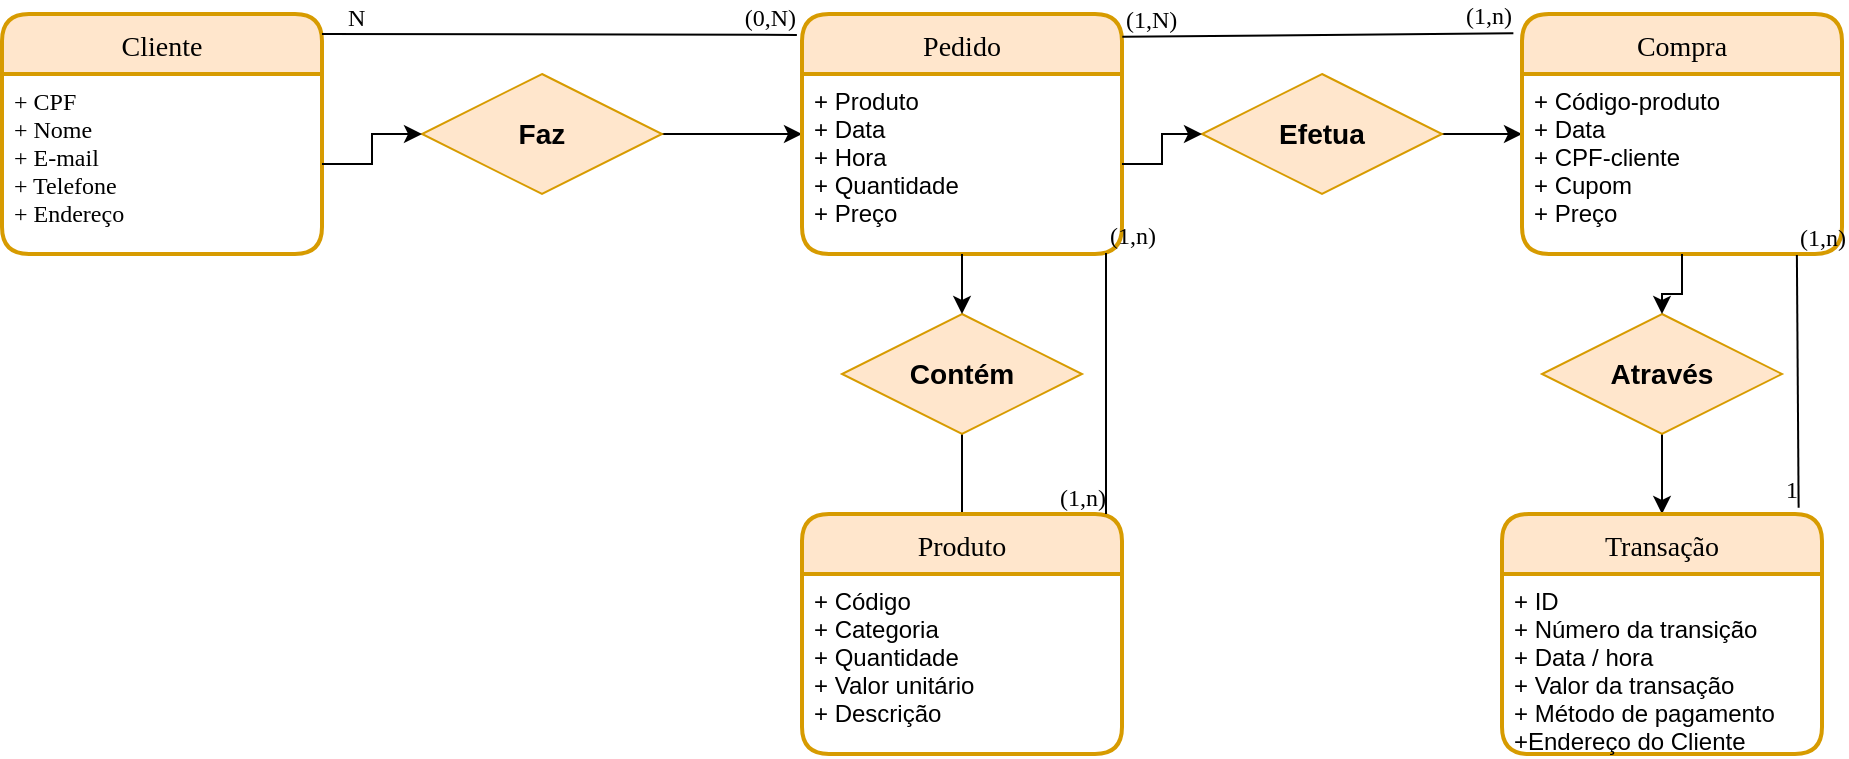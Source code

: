 <mxfile version="17.3.0" type="github">
  <diagram id="R2lEEEUBdFMjLlhIrx00" name="Page-1">
    <mxGraphModel dx="1594" dy="422" grid="1" gridSize="10" guides="1" tooltips="1" connect="1" arrows="1" fold="1" page="1" pageScale="1" pageWidth="850" pageHeight="1100" math="0" shadow="0" extFonts="Permanent Marker^https://fonts.googleapis.com/css?family=Permanent+Marker">
      <root>
        <mxCell id="0" />
        <mxCell id="1" parent="0" />
        <mxCell id="5cgn6f4fCLl54KjcwGRz-24" style="edgeStyle=orthogonalEdgeStyle;rounded=0;orthogonalLoop=1;jettySize=auto;html=1;entryX=0;entryY=0.5;entryDx=0;entryDy=0;" edge="1" parent="1" source="5cgn6f4fCLl54KjcwGRz-2" target="5cgn6f4fCLl54KjcwGRz-9">
          <mxGeometry relative="1" as="geometry" />
        </mxCell>
        <mxCell id="5cgn6f4fCLl54KjcwGRz-2" value="&lt;h3&gt;Faz&lt;/h3&gt;" style="shape=rhombus;perimeter=rhombusPerimeter;whiteSpace=wrap;html=1;align=center;fillColor=#ffe6cc;strokeColor=#d79b00;" vertex="1" parent="1">
          <mxGeometry x="210" y="60" width="120" height="60" as="geometry" />
        </mxCell>
        <mxCell id="5cgn6f4fCLl54KjcwGRz-26" value="" style="edgeStyle=orthogonalEdgeStyle;rounded=0;orthogonalLoop=1;jettySize=auto;html=1;" edge="1" parent="1" source="5cgn6f4fCLl54KjcwGRz-5" target="5cgn6f4fCLl54KjcwGRz-15">
          <mxGeometry relative="1" as="geometry" />
        </mxCell>
        <mxCell id="5cgn6f4fCLl54KjcwGRz-5" value="&lt;h3&gt;Contém&lt;/h3&gt;" style="shape=rhombus;perimeter=rhombusPerimeter;whiteSpace=wrap;html=1;align=center;fillColor=#ffe6cc;strokeColor=#d79b00;" vertex="1" parent="1">
          <mxGeometry x="420" y="180" width="120" height="60" as="geometry" />
        </mxCell>
        <mxCell id="5cgn6f4fCLl54KjcwGRz-7" value="Cliente" style="swimlane;childLayout=stackLayout;horizontal=1;startSize=30;horizontalStack=0;rounded=1;fontSize=14;fontStyle=0;strokeWidth=2;resizeParent=0;resizeLast=1;shadow=0;dashed=0;align=center;fontFamily=Verdana;labelBackgroundColor=none;fillColor=#ffe6cc;strokeColor=#d79b00;" vertex="1" parent="1">
          <mxGeometry y="30" width="160" height="120" as="geometry" />
        </mxCell>
        <mxCell id="5cgn6f4fCLl54KjcwGRz-8" value="+ CPF&#xa;+ Nome&#xa;+ E-mail&#xa;+ Telefone&#xa;+ Endereço" style="align=left;strokeColor=none;fillColor=none;spacingLeft=4;fontSize=12;verticalAlign=top;resizable=0;rotatable=0;part=1;fontStyle=0;labelBorderColor=none;labelBackgroundColor=none;fontFamily=Verdana;" vertex="1" parent="5cgn6f4fCLl54KjcwGRz-7">
          <mxGeometry y="30" width="160" height="90" as="geometry" />
        </mxCell>
        <mxCell id="5cgn6f4fCLl54KjcwGRz-9" value="Pedido" style="swimlane;childLayout=stackLayout;horizontal=1;startSize=30;horizontalStack=0;rounded=1;fontSize=14;fontStyle=0;strokeWidth=2;resizeParent=0;resizeLast=1;shadow=0;dashed=0;align=center;fillColor=#ffe6cc;strokeColor=#d79b00;fontFamily=Verdana;" vertex="1" parent="1">
          <mxGeometry x="400" y="30" width="160" height="120" as="geometry" />
        </mxCell>
        <mxCell id="5cgn6f4fCLl54KjcwGRz-10" value="+ Produto&#xa;+ Data&#xa;+ Hora&#xa;+ Quantidade&#xa;+ Preço" style="align=left;strokeColor=none;fillColor=none;spacingLeft=4;fontSize=12;verticalAlign=top;resizable=0;rotatable=0;part=1;" vertex="1" parent="5cgn6f4fCLl54KjcwGRz-9">
          <mxGeometry y="30" width="160" height="90" as="geometry" />
        </mxCell>
        <mxCell id="5cgn6f4fCLl54KjcwGRz-14" value="Produto" style="swimlane;childLayout=stackLayout;horizontal=1;startSize=30;horizontalStack=0;rounded=1;fontSize=14;fontStyle=0;strokeWidth=2;resizeParent=0;resizeLast=1;shadow=0;dashed=0;align=center;fillColor=#ffe6cc;strokeColor=#d79b00;fontFamily=Verdana;" vertex="1" parent="1">
          <mxGeometry x="400" y="280" width="160" height="120" as="geometry" />
        </mxCell>
        <mxCell id="5cgn6f4fCLl54KjcwGRz-15" value="+ Código&#xa;+ Categoria&#xa;+ Quantidade&#xa;+ Valor unitário&#xa;+ Descrição" style="align=left;strokeColor=none;fillColor=none;spacingLeft=4;fontSize=12;verticalAlign=top;resizable=0;rotatable=0;part=1;" vertex="1" parent="5cgn6f4fCLl54KjcwGRz-14">
          <mxGeometry y="30" width="160" height="90" as="geometry" />
        </mxCell>
        <mxCell id="5cgn6f4fCLl54KjcwGRz-28" style="edgeStyle=orthogonalEdgeStyle;rounded=0;orthogonalLoop=1;jettySize=auto;html=1;entryX=0;entryY=0.5;entryDx=0;entryDy=0;" edge="1" parent="1" source="5cgn6f4fCLl54KjcwGRz-16" target="5cgn6f4fCLl54KjcwGRz-17">
          <mxGeometry relative="1" as="geometry" />
        </mxCell>
        <mxCell id="5cgn6f4fCLl54KjcwGRz-16" value="&lt;h3&gt;Efetua&lt;/h3&gt;" style="shape=rhombus;perimeter=rhombusPerimeter;whiteSpace=wrap;html=1;align=center;fillColor=#ffe6cc;strokeColor=#d79b00;" vertex="1" parent="1">
          <mxGeometry x="600" y="60" width="120" height="60" as="geometry" />
        </mxCell>
        <mxCell id="5cgn6f4fCLl54KjcwGRz-17" value="Compra" style="swimlane;childLayout=stackLayout;horizontal=1;startSize=30;horizontalStack=0;rounded=1;fontSize=14;fontStyle=0;strokeWidth=2;resizeParent=0;resizeLast=1;shadow=0;dashed=0;align=center;fillColor=#ffe6cc;strokeColor=#d79b00;fontFamily=Verdana;" vertex="1" parent="1">
          <mxGeometry x="760" y="30" width="160" height="120" as="geometry" />
        </mxCell>
        <mxCell id="5cgn6f4fCLl54KjcwGRz-18" value="+ Código-produto&#xa;+ Data&#xa;+ CPF-cliente&#xa;+ Cupom&#xa;+ Preço" style="align=left;strokeColor=none;fillColor=none;spacingLeft=4;fontSize=12;verticalAlign=top;resizable=0;rotatable=0;part=1;" vertex="1" parent="5cgn6f4fCLl54KjcwGRz-17">
          <mxGeometry y="30" width="160" height="90" as="geometry" />
        </mxCell>
        <mxCell id="5cgn6f4fCLl54KjcwGRz-32" style="edgeStyle=orthogonalEdgeStyle;rounded=0;orthogonalLoop=1;jettySize=auto;html=1;entryX=0.5;entryY=0;entryDx=0;entryDy=0;" edge="1" parent="1" source="5cgn6f4fCLl54KjcwGRz-20" target="5cgn6f4fCLl54KjcwGRz-21">
          <mxGeometry relative="1" as="geometry" />
        </mxCell>
        <mxCell id="5cgn6f4fCLl54KjcwGRz-20" value="&lt;h3&gt;Através&lt;/h3&gt;" style="shape=rhombus;perimeter=rhombusPerimeter;whiteSpace=wrap;html=1;align=center;fillColor=#ffe6cc;strokeColor=#d79b00;" vertex="1" parent="1">
          <mxGeometry x="770" y="180" width="120" height="60" as="geometry" />
        </mxCell>
        <mxCell id="5cgn6f4fCLl54KjcwGRz-21" value="Transação" style="swimlane;childLayout=stackLayout;horizontal=1;startSize=30;horizontalStack=0;rounded=1;fontSize=14;fontStyle=0;strokeWidth=2;resizeParent=0;resizeLast=1;shadow=0;dashed=0;align=center;fillColor=#ffe6cc;strokeColor=#d79b00;fontFamily=Verdana;" vertex="1" parent="1">
          <mxGeometry x="750" y="280" width="160" height="120" as="geometry" />
        </mxCell>
        <mxCell id="5cgn6f4fCLl54KjcwGRz-22" value="+ ID&#xa;+ Número da transição&#xa;+ Data / hora&#xa;+ Valor da transação&#xa;+ Método de pagamento&#xa;+Endereço do Cliente" style="align=left;strokeColor=none;fillColor=none;spacingLeft=4;fontSize=12;verticalAlign=top;resizable=0;rotatable=0;part=1;" vertex="1" parent="5cgn6f4fCLl54KjcwGRz-21">
          <mxGeometry y="30" width="160" height="90" as="geometry" />
        </mxCell>
        <mxCell id="5cgn6f4fCLl54KjcwGRz-23" style="edgeStyle=orthogonalEdgeStyle;rounded=0;orthogonalLoop=1;jettySize=auto;html=1;entryX=0;entryY=0.5;entryDx=0;entryDy=0;" edge="1" parent="1" source="5cgn6f4fCLl54KjcwGRz-8" target="5cgn6f4fCLl54KjcwGRz-2">
          <mxGeometry relative="1" as="geometry" />
        </mxCell>
        <mxCell id="5cgn6f4fCLl54KjcwGRz-25" style="edgeStyle=orthogonalEdgeStyle;rounded=0;orthogonalLoop=1;jettySize=auto;html=1;entryX=0.5;entryY=0;entryDx=0;entryDy=0;" edge="1" parent="1" source="5cgn6f4fCLl54KjcwGRz-10" target="5cgn6f4fCLl54KjcwGRz-5">
          <mxGeometry relative="1" as="geometry" />
        </mxCell>
        <mxCell id="5cgn6f4fCLl54KjcwGRz-27" style="edgeStyle=orthogonalEdgeStyle;rounded=0;orthogonalLoop=1;jettySize=auto;html=1;entryX=0;entryY=0.5;entryDx=0;entryDy=0;" edge="1" parent="1" source="5cgn6f4fCLl54KjcwGRz-10" target="5cgn6f4fCLl54KjcwGRz-16">
          <mxGeometry relative="1" as="geometry" />
        </mxCell>
        <mxCell id="5cgn6f4fCLl54KjcwGRz-29" style="edgeStyle=orthogonalEdgeStyle;rounded=0;orthogonalLoop=1;jettySize=auto;html=1;entryX=0.5;entryY=0;entryDx=0;entryDy=0;" edge="1" parent="1" source="5cgn6f4fCLl54KjcwGRz-18" target="5cgn6f4fCLl54KjcwGRz-20">
          <mxGeometry relative="1" as="geometry" />
        </mxCell>
        <mxCell id="5cgn6f4fCLl54KjcwGRz-36" value="" style="endArrow=none;html=1;rounded=0;fontFamily=Verdana;exitX=1.001;exitY=0.095;exitDx=0;exitDy=0;exitPerimeter=0;entryX=-0.027;entryY=0.08;entryDx=0;entryDy=0;entryPerimeter=0;" edge="1" parent="1" source="5cgn6f4fCLl54KjcwGRz-9" target="5cgn6f4fCLl54KjcwGRz-17">
          <mxGeometry relative="1" as="geometry">
            <mxPoint x="580" y="40" as="sourcePoint" />
            <mxPoint x="740" y="40" as="targetPoint" />
          </mxGeometry>
        </mxCell>
        <mxCell id="5cgn6f4fCLl54KjcwGRz-37" value="(1,N)" style="resizable=0;html=1;align=left;verticalAlign=bottom;labelBackgroundColor=none;labelBorderColor=none;fontFamily=Verdana;" connectable="0" vertex="1" parent="5cgn6f4fCLl54KjcwGRz-36">
          <mxGeometry x="-1" relative="1" as="geometry" />
        </mxCell>
        <mxCell id="5cgn6f4fCLl54KjcwGRz-38" value="(1,n)" style="resizable=0;html=1;align=right;verticalAlign=bottom;labelBackgroundColor=none;labelBorderColor=none;fontFamily=Verdana;" connectable="0" vertex="1" parent="5cgn6f4fCLl54KjcwGRz-36">
          <mxGeometry x="1" relative="1" as="geometry" />
        </mxCell>
        <mxCell id="5cgn6f4fCLl54KjcwGRz-39" value="" style="endArrow=none;html=1;rounded=0;fontFamily=Verdana;entryX=0.95;entryY=0;entryDx=0;entryDy=0;entryPerimeter=0;exitX=0.95;exitY=0.995;exitDx=0;exitDy=0;exitPerimeter=0;" edge="1" parent="1" source="5cgn6f4fCLl54KjcwGRz-10" target="5cgn6f4fCLl54KjcwGRz-14">
          <mxGeometry relative="1" as="geometry">
            <mxPoint x="550" y="160" as="sourcePoint" />
            <mxPoint x="548" y="270" as="targetPoint" />
            <Array as="points" />
          </mxGeometry>
        </mxCell>
        <mxCell id="5cgn6f4fCLl54KjcwGRz-40" value="(1,n)" style="resizable=0;html=1;align=left;verticalAlign=bottom;labelBackgroundColor=none;labelBorderColor=none;fontFamily=Verdana;" connectable="0" vertex="1" parent="5cgn6f4fCLl54KjcwGRz-39">
          <mxGeometry x="-1" relative="1" as="geometry" />
        </mxCell>
        <mxCell id="5cgn6f4fCLl54KjcwGRz-41" value="(1,n)" style="resizable=0;html=1;align=right;verticalAlign=bottom;labelBackgroundColor=none;labelBorderColor=none;fontFamily=Verdana;" connectable="0" vertex="1" parent="5cgn6f4fCLl54KjcwGRz-39">
          <mxGeometry x="1" relative="1" as="geometry" />
        </mxCell>
        <mxCell id="5cgn6f4fCLl54KjcwGRz-42" value="" style="endArrow=none;html=1;rounded=0;fontFamily=Verdana;entryX=0.927;entryY=-0.026;entryDx=0;entryDy=0;entryPerimeter=0;exitX=0.859;exitY=1.005;exitDx=0;exitDy=0;exitPerimeter=0;" edge="1" parent="1" source="5cgn6f4fCLl54KjcwGRz-18" target="5cgn6f4fCLl54KjcwGRz-21">
          <mxGeometry relative="1" as="geometry">
            <mxPoint x="900" y="160" as="sourcePoint" />
            <mxPoint x="900" y="270" as="targetPoint" />
          </mxGeometry>
        </mxCell>
        <mxCell id="5cgn6f4fCLl54KjcwGRz-43" value="(1,n)" style="resizable=0;html=1;align=left;verticalAlign=bottom;labelBackgroundColor=none;labelBorderColor=none;fontFamily=Verdana;" connectable="0" vertex="1" parent="5cgn6f4fCLl54KjcwGRz-42">
          <mxGeometry x="-1" relative="1" as="geometry" />
        </mxCell>
        <mxCell id="5cgn6f4fCLl54KjcwGRz-44" value="1" style="resizable=0;html=1;align=right;verticalAlign=bottom;labelBackgroundColor=none;labelBorderColor=none;fontFamily=Verdana;" connectable="0" vertex="1" parent="5cgn6f4fCLl54KjcwGRz-42">
          <mxGeometry x="1" relative="1" as="geometry" />
        </mxCell>
        <mxCell id="5cgn6f4fCLl54KjcwGRz-45" value="" style="endArrow=none;html=1;rounded=0;fontFamily=Verdana;entryX=-0.016;entryY=0.087;entryDx=0;entryDy=0;entryPerimeter=0;" edge="1" parent="1" target="5cgn6f4fCLl54KjcwGRz-9">
          <mxGeometry relative="1" as="geometry">
            <mxPoint x="160" y="40" as="sourcePoint" />
            <mxPoint x="389.04" y="41.4" as="targetPoint" />
          </mxGeometry>
        </mxCell>
        <mxCell id="5cgn6f4fCLl54KjcwGRz-46" value="N" style="resizable=0;html=1;align=left;verticalAlign=bottom;labelBackgroundColor=none;labelBorderColor=none;fontFamily=Verdana;" connectable="0" vertex="1" parent="5cgn6f4fCLl54KjcwGRz-45">
          <mxGeometry x="-1" relative="1" as="geometry">
            <mxPoint x="11" as="offset" />
          </mxGeometry>
        </mxCell>
        <mxCell id="5cgn6f4fCLl54KjcwGRz-47" value="(0,N)" style="resizable=0;html=1;align=right;verticalAlign=bottom;labelBackgroundColor=none;labelBorderColor=none;fontFamily=Verdana;" connectable="0" vertex="1" parent="5cgn6f4fCLl54KjcwGRz-45">
          <mxGeometry x="1" relative="1" as="geometry" />
        </mxCell>
      </root>
    </mxGraphModel>
  </diagram>
</mxfile>
